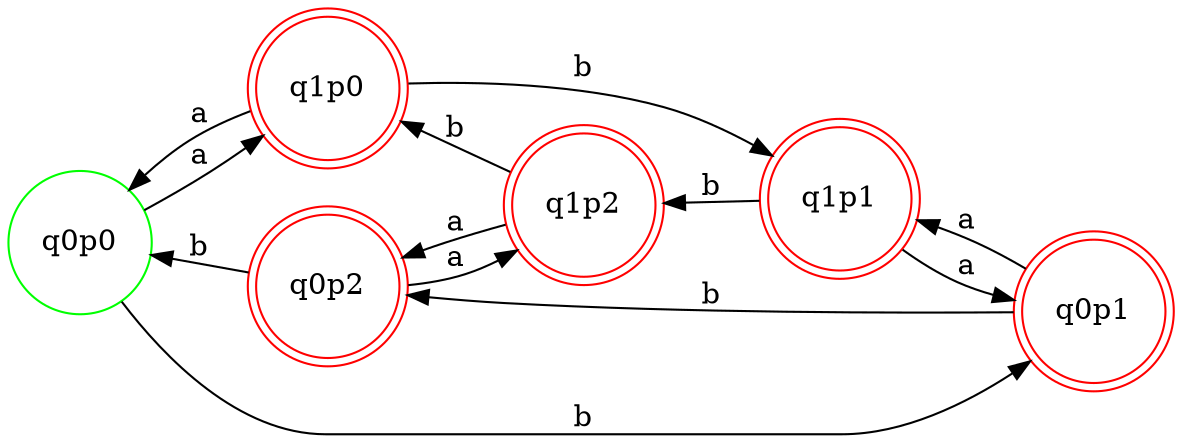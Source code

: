 digraph G2{
  rankdir=RL;
  node [shape = doublecircle] q0p1,q1p0,q1p1,q0p2,q1p2;
  node [shape = circle];
  q0p0 [color = green];
  q1p0, q0p1, q1p1,q0p2,q1p2 [color = red];
  q0p0 -> q1p0 [label = "a"];
  q0p0 -> q0p1 [label = "b"];
  q0p1 -> q1p1 [label = "a"];
  q0p1 -> q0p2 [label = "b"];
  q0p2 -> q1p2 [label = "a"];
  q0p2 -> q0p0 [label = "b"];
  q1p0 -> q0p0 [label = "a"];
  q1p0 -> q1p1 [label = "b"];
  q1p1 -> q0p1 [label = "a"];
  q1p1 -> q1p2 [label = "b"];
  q1p2 -> q0p2 [label = "a"];
  q1p2 -> q1p0 [label = "b"];
}

